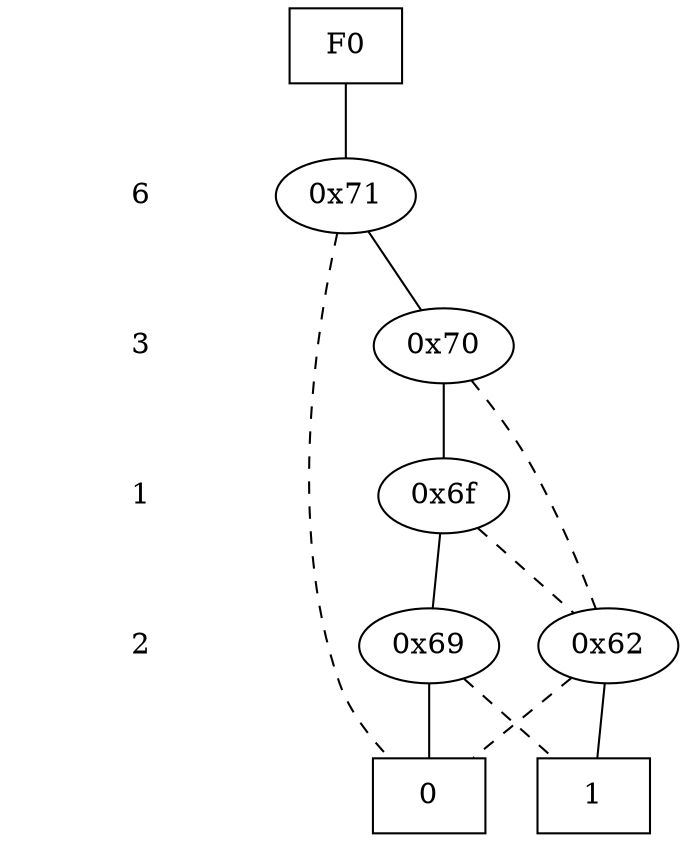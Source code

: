 digraph "DD" {
size = "7.5,10"
center = true;
edge [dir = none];
{ node [shape = plaintext];
  edge [style = invis];
  "CONST NODES" [style = invis];
" 6 " -> " 3 " -> " 1 " -> " 2 " -> "CONST NODES"; 
}
{ rank = same; node [shape = box]; edge [style = invis];
"F0"; }
{ rank = same; " 6 ";
"0x71";
}
{ rank = same; " 3 ";
"0x70";
}
{ rank = same; " 1 ";
"0x6f";
}
{ rank = same; " 2 ";
"0x69";
"0x62";
}
{ rank = same; "CONST NODES";
{ node [shape = box]; "0x5c";
"0x5b";
}
}
"F0" -> "0x71" [style = solid];
"0x71" -> "0x70";
"0x71" -> "0x5c" [style = dashed];
"0x70" -> "0x6f";
"0x70" -> "0x62" [style = dashed];
"0x6f" -> "0x69";
"0x6f" -> "0x62" [style = dashed];
"0x69" -> "0x5c";
"0x69" -> "0x5b" [style = dashed];
"0x62" -> "0x5b";
"0x62" -> "0x5c" [style = dashed];
"0x5c" [label = "0"];
"0x5b" [label = "1"];
}
